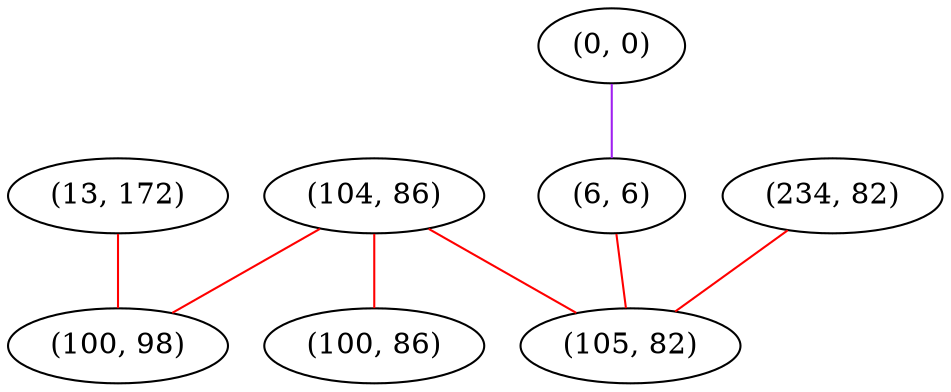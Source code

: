 graph "" {
"(13, 172)";
"(0, 0)";
"(6, 6)";
"(104, 86)";
"(234, 82)";
"(100, 86)";
"(105, 82)";
"(100, 98)";
"(13, 172)" -- "(100, 98)"  [color=red, key=0, weight=1];
"(0, 0)" -- "(6, 6)"  [color=purple, key=0, weight=4];
"(6, 6)" -- "(105, 82)"  [color=red, key=0, weight=1];
"(104, 86)" -- "(105, 82)"  [color=red, key=0, weight=1];
"(104, 86)" -- "(100, 98)"  [color=red, key=0, weight=1];
"(104, 86)" -- "(100, 86)"  [color=red, key=0, weight=1];
"(234, 82)" -- "(105, 82)"  [color=red, key=0, weight=1];
}
